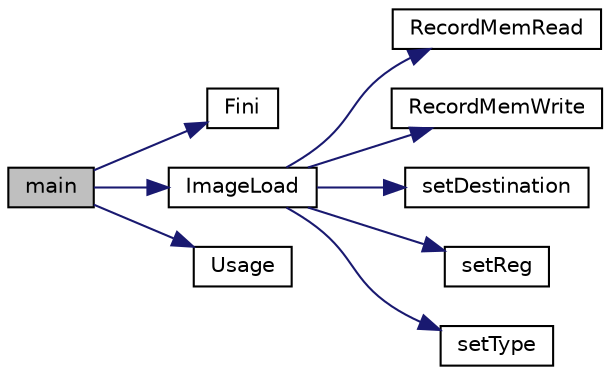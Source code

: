 digraph G
{
  edge [fontname="Helvetica",fontsize="10",labelfontname="Helvetica",labelfontsize="10"];
  node [fontname="Helvetica",fontsize="10",shape=record];
  rankdir=LR;
  Node1 [label="main",height=0.2,width=0.4,color="black", fillcolor="grey75", style="filled" fontcolor="black"];
  Node1 -> Node2 [color="midnightblue",fontsize="10",style="solid",fontname="Helvetica"];
  Node2 [label="Fini",height=0.2,width=0.4,color="black", fillcolor="white", style="filled",URL="$binaryTranslator_2frontend_2parser_8cpp.html#aa61669c70de306a0ba47bf5878b9f806"];
  Node1 -> Node3 [color="midnightblue",fontsize="10",style="solid",fontname="Helvetica"];
  Node3 [label="ImageLoad",height=0.2,width=0.4,color="black", fillcolor="white", style="filled",URL="$binaryTranslator_2frontend_2parser_8cpp.html#a781d53cb9e89bf1aba9c52d094c4ead8"];
  Node3 -> Node4 [color="midnightblue",fontsize="10",style="solid",fontname="Helvetica"];
  Node4 [label="RecordMemRead",height=0.2,width=0.4,color="black", fillcolor="white", style="filled",URL="$binaryTranslator_2frontend_2parser_8cpp.html#aaefa9db5f3089af4df258e9e747979a2"];
  Node3 -> Node5 [color="midnightblue",fontsize="10",style="solid",fontname="Helvetica"];
  Node5 [label="RecordMemWrite",height=0.2,width=0.4,color="black", fillcolor="white", style="filled",URL="$binaryTranslator_2frontend_2parser_8cpp.html#a80aa3565dcda02616e32bd9b83a56257"];
  Node3 -> Node6 [color="midnightblue",fontsize="10",style="solid",fontname="Helvetica"];
  Node6 [label="setDestination",height=0.2,width=0.4,color="black", fillcolor="white", style="filled",URL="$binaryTranslator_2frontend_2parser_8cpp.html#a59f80b574c4a14e0fbf9703442582f49"];
  Node3 -> Node7 [color="midnightblue",fontsize="10",style="solid",fontname="Helvetica"];
  Node7 [label="setReg",height=0.2,width=0.4,color="black", fillcolor="white", style="filled",URL="$binaryTranslator_2frontend_2parser_8cpp.html#afece89e0bb8014ad8f7748c1c1256f76"];
  Node3 -> Node8 [color="midnightblue",fontsize="10",style="solid",fontname="Helvetica"];
  Node8 [label="setType",height=0.2,width=0.4,color="black", fillcolor="white", style="filled",URL="$binaryTranslator_2frontend_2parser_8cpp.html#af3289249552a1470203b0101341ecc73"];
  Node1 -> Node9 [color="midnightblue",fontsize="10",style="solid",fontname="Helvetica"];
  Node9 [label="Usage",height=0.2,width=0.4,color="black", fillcolor="white", style="filled",URL="$binaryTranslator_2frontend_2parser_8cpp.html#a9c89b15666dec97b4af91ba247b6a230"];
}

